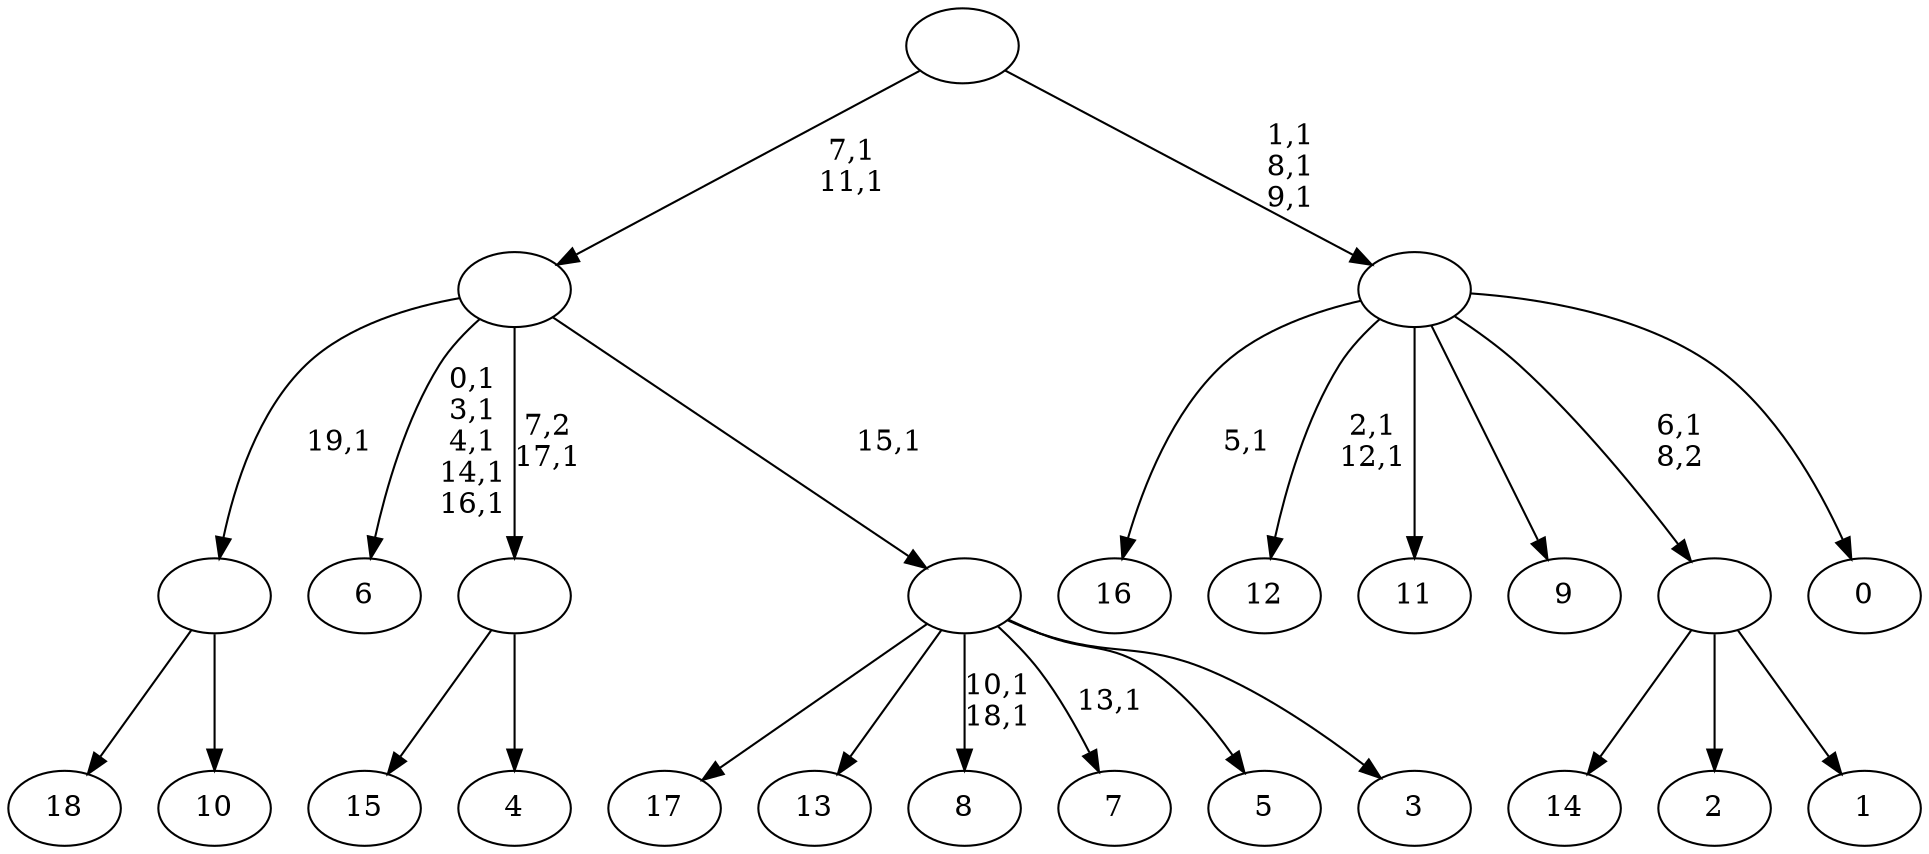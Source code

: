 digraph T {
	39 [label="18"]
	38 [label="17"]
	37 [label="16"]
	35 [label="15"]
	34 [label="14"]
	33 [label="13"]
	32 [label="12"]
	29 [label="11"]
	28 [label="10"]
	27 [label=""]
	26 [label="9"]
	25 [label="8"]
	22 [label="7"]
	20 [label="6"]
	14 [label="5"]
	13 [label="4"]
	12 [label=""]
	11 [label="3"]
	10 [label=""]
	9 [label=""]
	7 [label="2"]
	6 [label="1"]
	5 [label=""]
	4 [label="0"]
	3 [label=""]
	0 [label=""]
	27 -> 39 [label=""]
	27 -> 28 [label=""]
	12 -> 35 [label=""]
	12 -> 13 [label=""]
	10 -> 22 [label="13,1"]
	10 -> 25 [label="10,1\n18,1"]
	10 -> 38 [label=""]
	10 -> 33 [label=""]
	10 -> 14 [label=""]
	10 -> 11 [label=""]
	9 -> 20 [label="0,1\n3,1\n4,1\n14,1\n16,1"]
	9 -> 27 [label="19,1"]
	9 -> 12 [label="7,2\n17,1"]
	9 -> 10 [label="15,1"]
	5 -> 34 [label=""]
	5 -> 7 [label=""]
	5 -> 6 [label=""]
	3 -> 32 [label="2,1\n12,1"]
	3 -> 37 [label="5,1"]
	3 -> 29 [label=""]
	3 -> 26 [label=""]
	3 -> 5 [label="6,1\n8,2"]
	3 -> 4 [label=""]
	0 -> 3 [label="1,1\n8,1\n9,1"]
	0 -> 9 [label="7,1\n11,1"]
}
